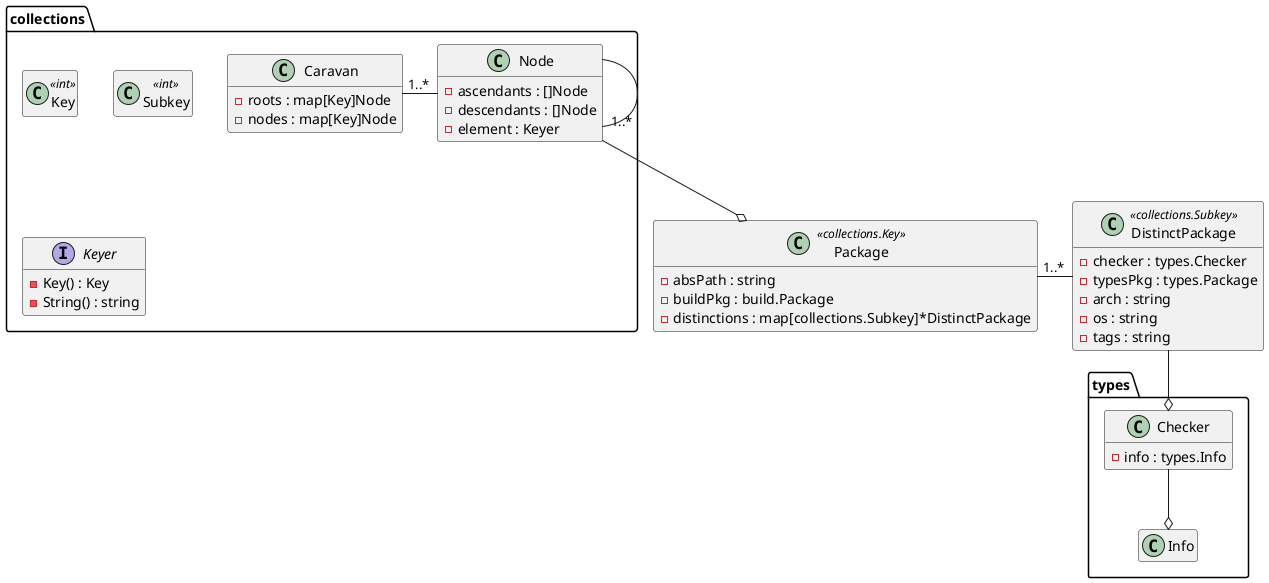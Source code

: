 @startuml Packages

hide empty members

class collections.Caravan {
	- roots : map[Key]Node
	- nodes : map[Key]Node
}

class collections.Node {
	- ascendants : []Node
	- descendants : []Node
	- element : Keyer
}

class collections.Key << int >> {
}

class collections.Subkey << int >> {
}

interface collections.Keyer {
	- Key() : Key
	- String() : string
}

class Package << collections.Key >> {
	- absPath : string
	- buildPkg : build.Package
	- distinctions : map[collections.Subkey]*DistinctPackage
}

class DistinctPackage << collections.Subkey >> {
	- checker : types.Checker
	- typesPkg : types.Package
	- arch : string
	- os : string
	- tags : string
}

class types.Checker {
	- info : types.Info
}

class types.Info {

}

collections.Caravan - "1..*" collections.Node

collections.Node - "1..*" collections.Node

collections.Node --o Package

Package - "1..*" DistinctPackage

DistinctPackage --o types.Checker

types.Checker --o types.Info

@enduml


